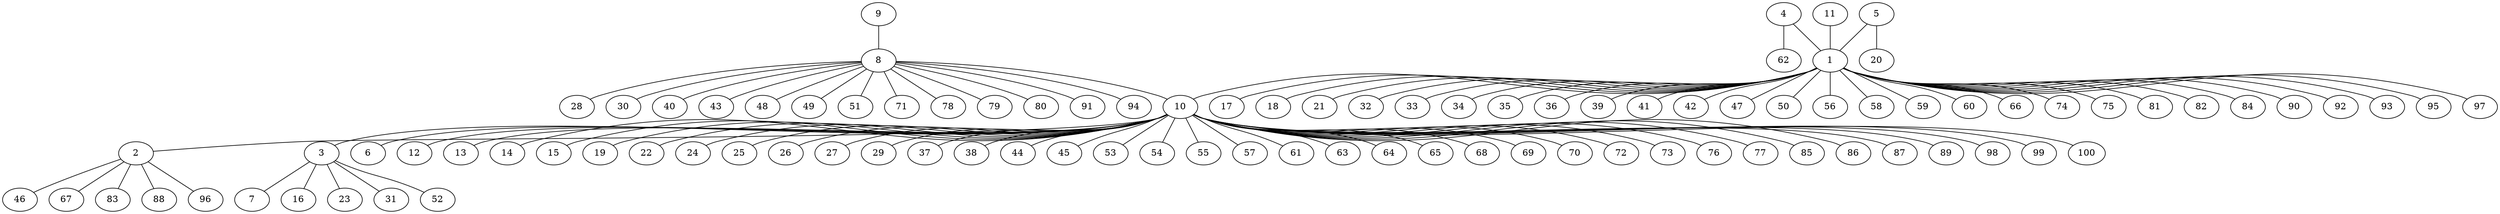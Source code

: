 graph x {
1 -- 10
8 -- 10
10 -- 2
10 -- 3
10 -- 6
10 -- 12
10 -- 13
10 -- 14
10 -- 15
10 -- 19
10 -- 22
10 -- 24
10 -- 25
10 -- 26
10 -- 27
10 -- 29
10 -- 37
10 -- 38
10 -- 44
10 -- 45
10 -- 53
10 -- 54
10 -- 55
10 -- 57
10 -- 61
10 -- 63
10 -- 64
10 -- 65
10 -- 68
10 -- 69
10 -- 70
10 -- 72
10 -- 73
10 -- 76
10 -- 77
10 -- 85
10 -- 86
10 -- 87
10 -- 89
10 -- 98
10 -- 99
10 -- 100
1 -- 17
1 -- 18
1 -- 21
1 -- 32
1 -- 33
1 -- 34
1 -- 35
1 -- 36
1 -- 39
1 -- 41
1 -- 42
1 -- 47
1 -- 50
1 -- 56
1 -- 58
1 -- 59
1 -- 60
1 -- 66
1 -- 74
1 -- 75
1 -- 81
1 -- 82
1 -- 84
1 -- 90
1 -- 92
1 -- 93
1 -- 95
1 -- 97
4 -- 1
5 -- 1
11 -- 1
8 -- 28
8 -- 30
8 -- 40
8 -- 43
8 -- 48
8 -- 49
8 -- 51
8 -- 71
8 -- 78
8 -- 79
8 -- 80
8 -- 91
8 -- 94
9 -- 8
2 -- 46
2 -- 67
2 -- 83
2 -- 88
2 -- 96
3 -- 7
3 -- 16
3 -- 23
3 -- 31
3 -- 52
4 -- 62
5 -- 20
}